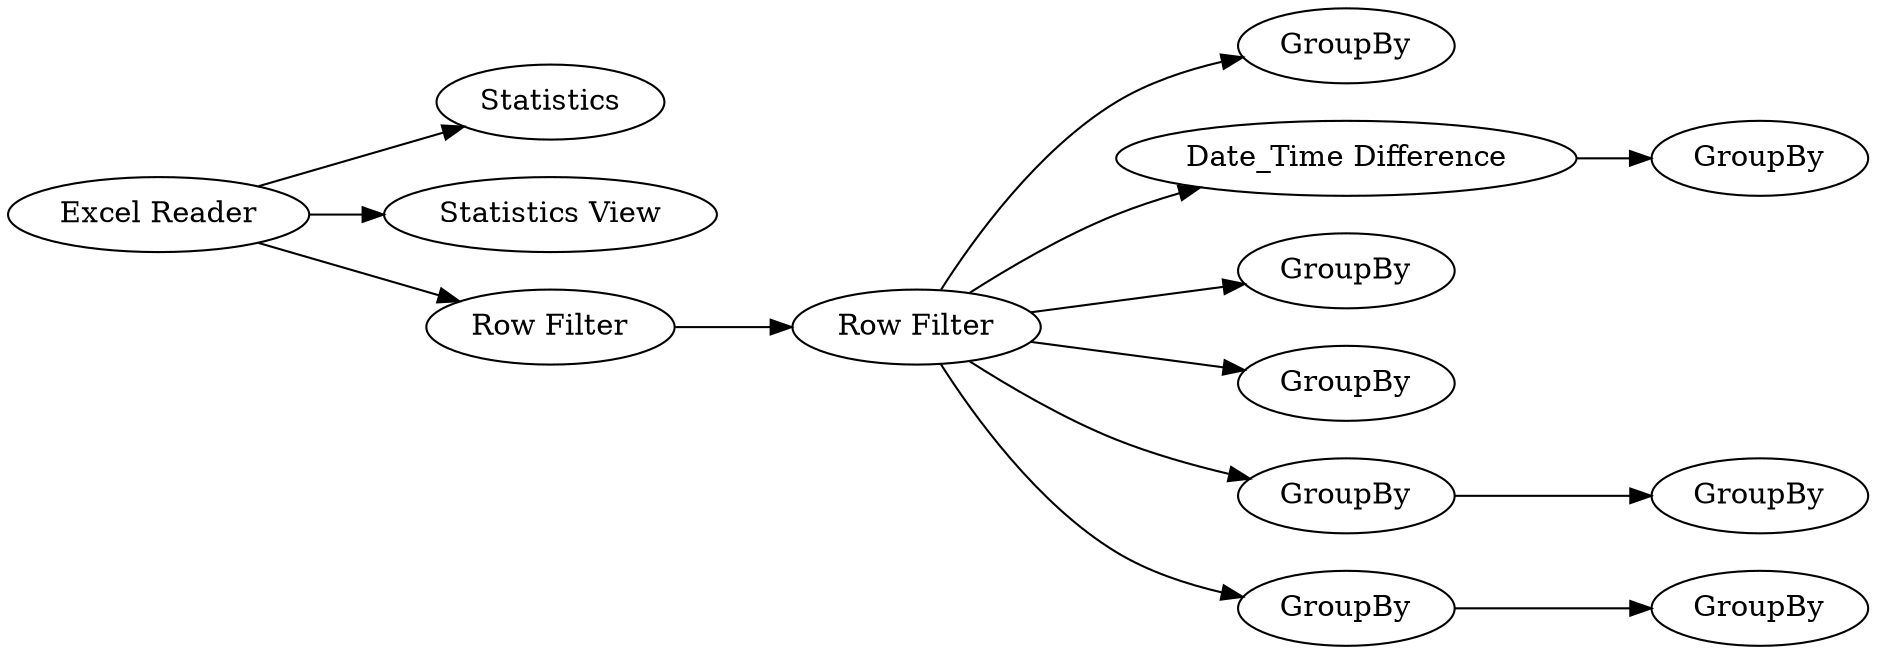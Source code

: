 digraph {
	1 [label="Excel Reader"]
	3 [label=Statistics]
	4 [label="Statistics View"]
	5 [label="Row Filter"]
	6 [label="Row Filter"]
	7 [label=GroupBy]
	9 [label="Date_Time Difference"]
	10 [label=GroupBy]
	11 [label=GroupBy]
	12 [label=GroupBy]
	13 [label=GroupBy]
	14 [label=GroupBy]
	15 [label=GroupBy]
	16 [label=GroupBy]
	1 -> 3
	1 -> 5
	1 -> 4
	5 -> 6
	6 -> 7
	6 -> 15
	6 -> 13
	6 -> 10
	6 -> 11
	6 -> 9
	9 -> 12
	13 -> 14
	15 -> 16
	rankdir=LR
}
